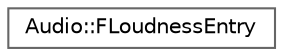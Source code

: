 digraph "Graphical Class Hierarchy"
{
 // INTERACTIVE_SVG=YES
 // LATEX_PDF_SIZE
  bgcolor="transparent";
  edge [fontname=Helvetica,fontsize=10,labelfontname=Helvetica,labelfontsize=10];
  node [fontname=Helvetica,fontsize=10,shape=box,height=0.2,width=0.4];
  rankdir="LR";
  Node0 [id="Node000000",label="Audio::FLoudnessEntry",height=0.2,width=0.4,color="grey40", fillcolor="white", style="filled",URL="$d6/d02/structAudio_1_1FLoudnessEntry.html",tooltip="Holds the loudness values per a time step."];
}

